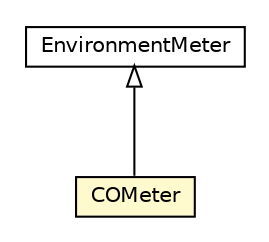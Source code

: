 #!/usr/local/bin/dot
#
# Class diagram 
# Generated by UMLGraph version R5_6-24-gf6e263 (http://www.umlgraph.org/)
#

digraph G {
	edge [fontname="Helvetica",fontsize=10,labelfontname="Helvetica",labelfontsize=10];
	node [fontname="Helvetica",fontsize=10,shape=plaintext];
	nodesep=0.25;
	ranksep=0.5;
	// org.universAAL.ontology.device.COMeter
	c2612844 [label=<<table title="org.universAAL.ontology.device.COMeter" border="0" cellborder="1" cellspacing="0" cellpadding="2" port="p" bgcolor="lemonChiffon" href="./COMeter.html">
		<tr><td><table border="0" cellspacing="0" cellpadding="1">
<tr><td align="center" balign="center"> COMeter </td></tr>
		</table></td></tr>
		</table>>, URL="./COMeter.html", fontname="Helvetica", fontcolor="black", fontsize=10.0];
	// org.universAAL.ontology.device.EnvironmentMeter
	c2612856 [label=<<table title="org.universAAL.ontology.device.EnvironmentMeter" border="0" cellborder="1" cellspacing="0" cellpadding="2" port="p" href="./EnvironmentMeter.html">
		<tr><td><table border="0" cellspacing="0" cellpadding="1">
<tr><td align="center" balign="center"> EnvironmentMeter </td></tr>
		</table></td></tr>
		</table>>, URL="./EnvironmentMeter.html", fontname="Helvetica", fontcolor="black", fontsize=10.0];
	//org.universAAL.ontology.device.COMeter extends org.universAAL.ontology.device.EnvironmentMeter
	c2612856:p -> c2612844:p [dir=back,arrowtail=empty];
}


